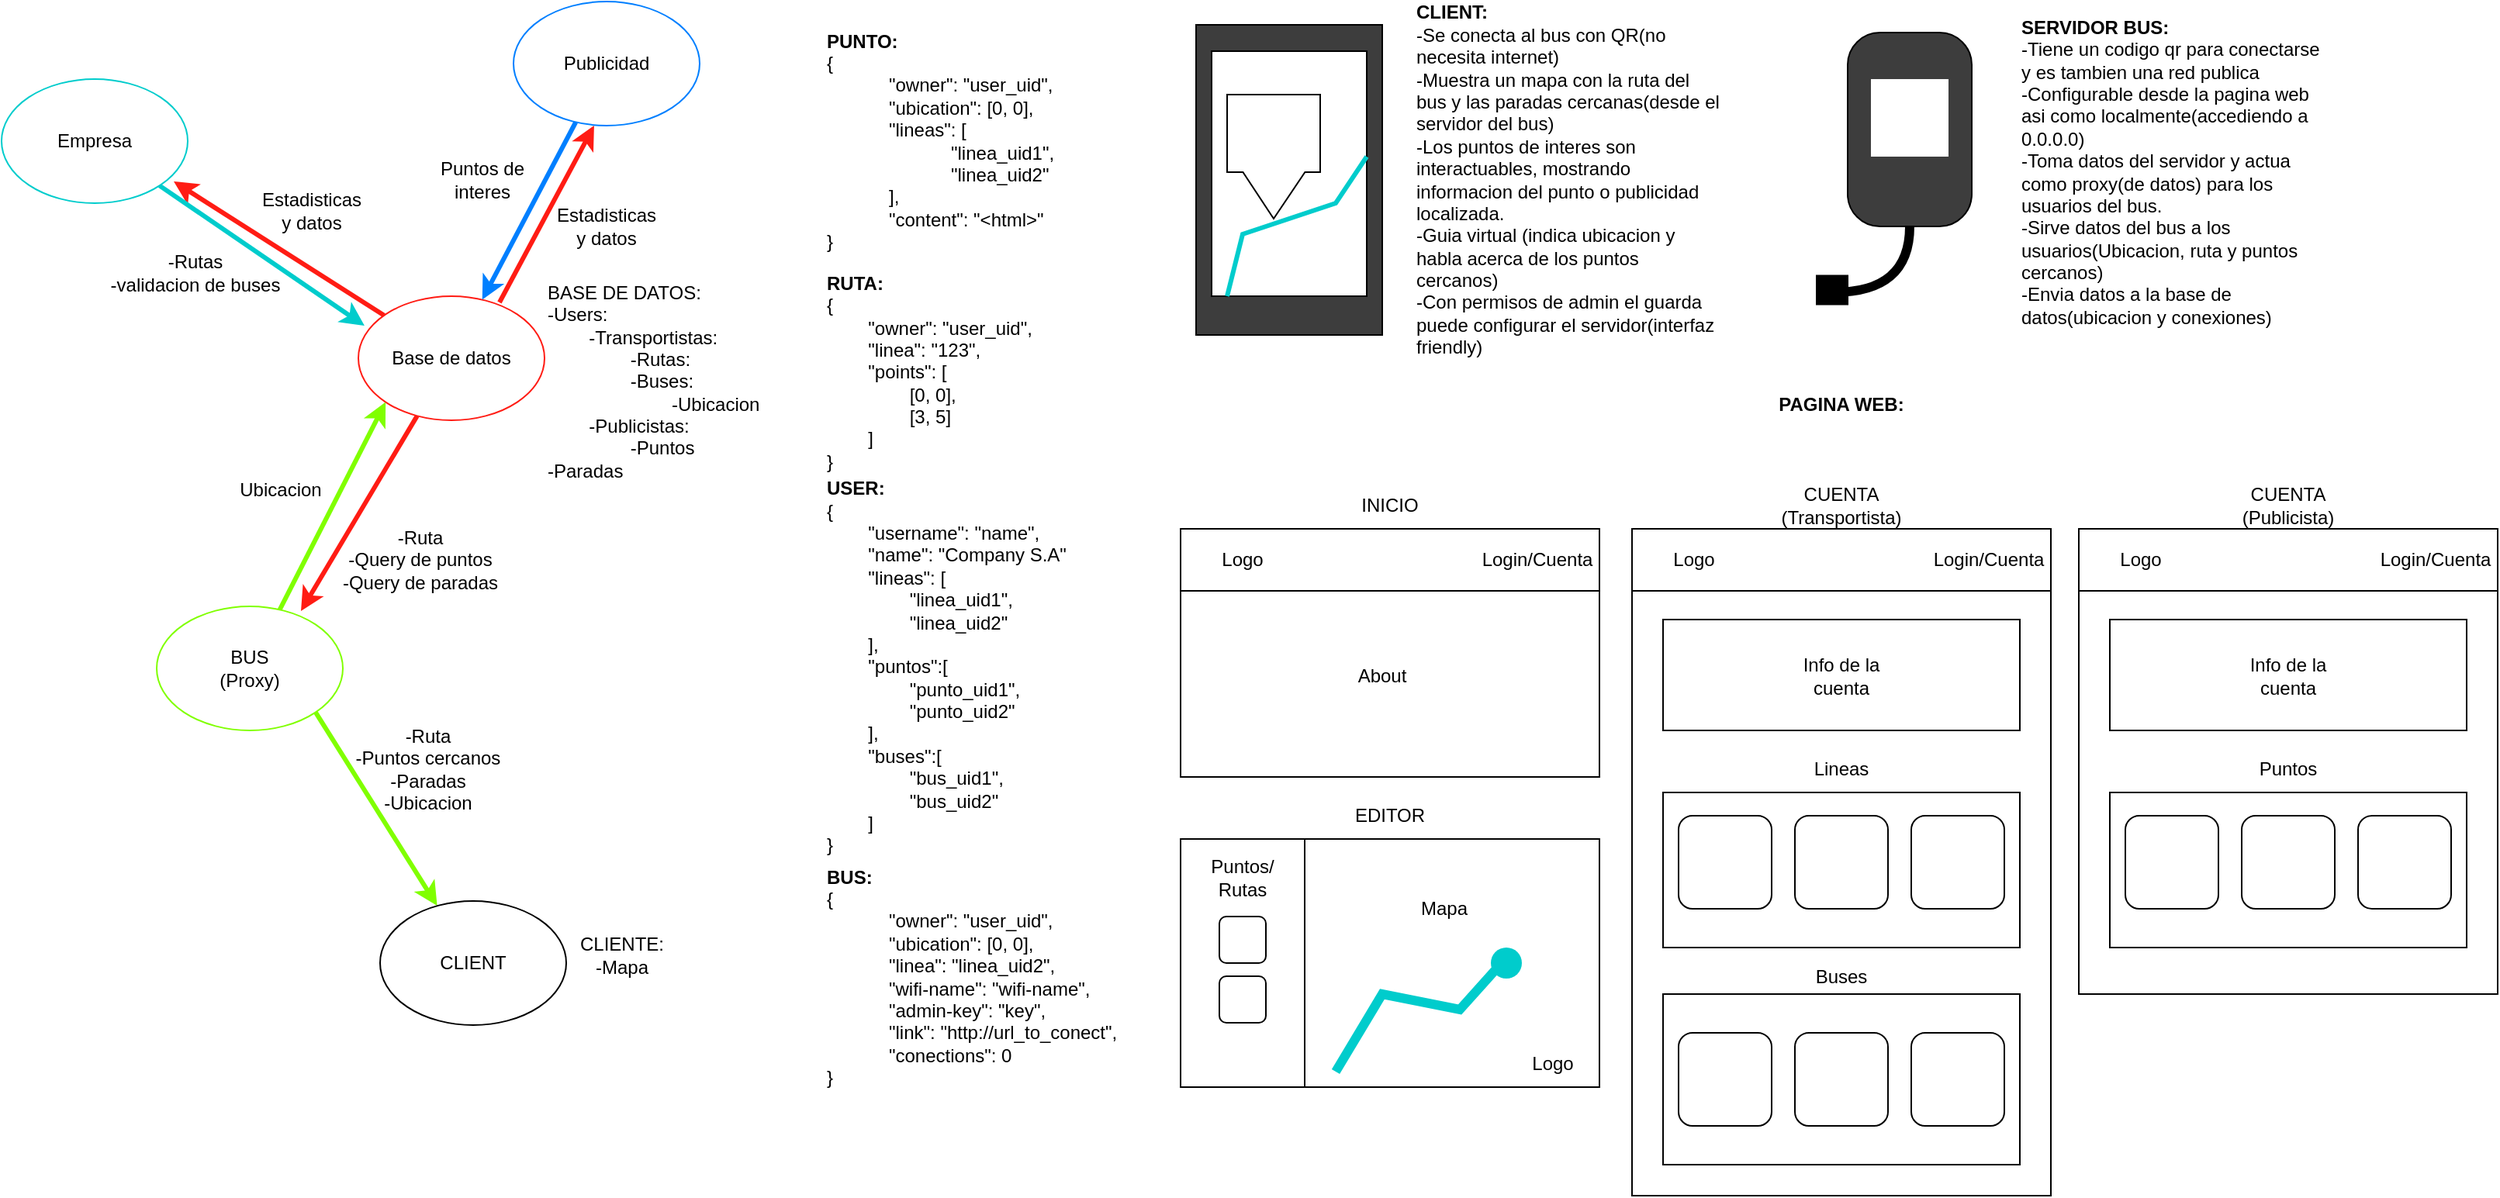 <mxfile version="16.5.5" type="device"><diagram id="FRFvNIAA81rTKr8TYjUV" name="Page-1"><mxGraphModel dx="945" dy="1737" grid="1" gridSize="10" guides="1" tooltips="1" connect="1" arrows="1" fold="1" page="1" pageScale="1" pageWidth="827" pageHeight="1169" math="0" shadow="0"><root><mxCell id="0"/><mxCell id="1" parent="0"/><mxCell id="7o7C6AiBNBhLWM8b1kE6-5" style="edgeStyle=none;rounded=0;orthogonalLoop=1;jettySize=auto;html=1;entryX=0.775;entryY=0.038;entryDx=0;entryDy=0;entryPerimeter=0;strokeWidth=3;strokeColor=#FF1C14;" parent="1" source="7o7C6AiBNBhLWM8b1kE6-1" target="7o7C6AiBNBhLWM8b1kE6-2" edge="1"><mxGeometry relative="1" as="geometry"/></mxCell><mxCell id="7o7C6AiBNBhLWM8b1kE6-18" style="edgeStyle=none;rounded=0;orthogonalLoop=1;jettySize=auto;html=1;entryX=0.925;entryY=0.825;entryDx=0;entryDy=0;entryPerimeter=0;strokeWidth=3;strokeColor=#FF1C14;" parent="1" source="7o7C6AiBNBhLWM8b1kE6-1" target="7o7C6AiBNBhLWM8b1kE6-16" edge="1"><mxGeometry relative="1" as="geometry"><mxPoint x="190" y="-40" as="targetPoint"/></mxGeometry></mxCell><mxCell id="7o7C6AiBNBhLWM8b1kE6-23" style="edgeStyle=none;rounded=0;orthogonalLoop=1;jettySize=auto;html=1;entryX=0.433;entryY=1;entryDx=0;entryDy=0;entryPerimeter=0;exitX=0.758;exitY=0.05;exitDx=0;exitDy=0;exitPerimeter=0;strokeWidth=3;strokeColor=#FF1C14;" parent="1" source="7o7C6AiBNBhLWM8b1kE6-1" target="7o7C6AiBNBhLWM8b1kE6-21" edge="1"><mxGeometry relative="1" as="geometry"/></mxCell><mxCell id="7o7C6AiBNBhLWM8b1kE6-1" value="Base de datos" style="ellipse;whiteSpace=wrap;html=1;strokeColor=#FF1C14;" parent="1" vertex="1"><mxGeometry x="250" y="30" width="120" height="80" as="geometry"/></mxCell><mxCell id="7o7C6AiBNBhLWM8b1kE6-4" style="rounded=0;orthogonalLoop=1;jettySize=auto;html=1;exitX=1;exitY=1;exitDx=0;exitDy=0;strokeWidth=3;strokeColor=#80FF00;" parent="1" source="7o7C6AiBNBhLWM8b1kE6-2" target="7o7C6AiBNBhLWM8b1kE6-3" edge="1"><mxGeometry relative="1" as="geometry"/></mxCell><mxCell id="7o7C6AiBNBhLWM8b1kE6-6" style="edgeStyle=none;rounded=0;orthogonalLoop=1;jettySize=auto;html=1;entryX=0;entryY=1;entryDx=0;entryDy=0;fontColor=#80FF00;strokeColor=#80FF00;strokeWidth=3;" parent="1" source="7o7C6AiBNBhLWM8b1kE6-2" target="7o7C6AiBNBhLWM8b1kE6-1" edge="1"><mxGeometry relative="1" as="geometry"/></mxCell><mxCell id="7o7C6AiBNBhLWM8b1kE6-2" value="BUS&lt;br&gt;(Proxy)" style="ellipse;whiteSpace=wrap;html=1;fillColor=#FFFFFF;strokeColor=#80FF00;" parent="1" vertex="1"><mxGeometry x="120" y="230" width="120" height="80" as="geometry"/></mxCell><mxCell id="7o7C6AiBNBhLWM8b1kE6-3" value="CLIENT" style="ellipse;whiteSpace=wrap;html=1;" parent="1" vertex="1"><mxGeometry x="264" y="420" width="120" height="80" as="geometry"/></mxCell><mxCell id="7o7C6AiBNBhLWM8b1kE6-8" value="BASE DE DATOS:&lt;br&gt;-Users:&lt;br&gt;&lt;span style=&quot;white-space: pre&quot;&gt;&#9;&lt;/span&gt;-Transportistas:&lt;br&gt;&lt;span style=&quot;white-space: pre&quot;&gt;&#9;&lt;span style=&quot;white-space: pre&quot;&gt;&#9;&lt;/span&gt;&lt;/span&gt;-Rutas:&lt;br&gt;&lt;span style=&quot;white-space: pre&quot;&gt;&#9;&lt;span style=&quot;white-space: pre&quot;&gt;&#9;&lt;/span&gt;&lt;/span&gt;-Buses:&lt;br&gt;&lt;span style=&quot;white-space: pre&quot;&gt;&#9;&lt;/span&gt;&lt;span style=&quot;white-space: pre&quot;&gt;&#9;&lt;span style=&quot;white-space: pre&quot;&gt;&#9;&lt;/span&gt;&lt;/span&gt;-Ubicacion&lt;br&gt;&lt;span style=&quot;white-space: pre&quot;&gt;&#9;&lt;/span&gt;-Publicistas:&lt;br&gt;&lt;span style=&quot;white-space: pre&quot;&gt;&#9;&lt;/span&gt;&lt;span style=&quot;white-space: pre&quot;&gt;&#9;&lt;/span&gt;-Puntos&lt;br&gt;-Paradas" style="text;html=1;strokeColor=none;fillColor=none;align=left;verticalAlign=middle;whiteSpace=wrap;rounded=0;" parent="1" vertex="1"><mxGeometry x="370" y="30" width="150" height="110" as="geometry"/></mxCell><mxCell id="7o7C6AiBNBhLWM8b1kE6-9" style="edgeStyle=none;rounded=0;orthogonalLoop=1;jettySize=auto;html=1;exitX=1;exitY=0.5;exitDx=0;exitDy=0;" parent="1" source="7o7C6AiBNBhLWM8b1kE6-8" target="7o7C6AiBNBhLWM8b1kE6-8" edge="1"><mxGeometry relative="1" as="geometry"/></mxCell><mxCell id="7o7C6AiBNBhLWM8b1kE6-10" value="Ubicacion" style="text;html=1;strokeColor=none;fillColor=none;align=center;verticalAlign=middle;whiteSpace=wrap;rounded=0;" parent="1" vertex="1"><mxGeometry x="170" y="140" width="60" height="30" as="geometry"/></mxCell><mxCell id="7o7C6AiBNBhLWM8b1kE6-11" value="-Ruta&lt;br&gt;-Query de puntos&lt;br&gt;-Query de paradas" style="text;html=1;strokeColor=none;fillColor=none;align=center;verticalAlign=middle;whiteSpace=wrap;rounded=0;" parent="1" vertex="1"><mxGeometry x="230" y="180" width="120" height="40" as="geometry"/></mxCell><mxCell id="7o7C6AiBNBhLWM8b1kE6-13" value="-Ruta&lt;br&gt;-Puntos cercanos&lt;br&gt;-Paradas&lt;br&gt;-Ubicacion" style="text;html=1;strokeColor=none;fillColor=none;align=center;verticalAlign=middle;whiteSpace=wrap;rounded=0;" parent="1" vertex="1"><mxGeometry x="240" y="310" width="110" height="50" as="geometry"/></mxCell><mxCell id="7o7C6AiBNBhLWM8b1kE6-14" value="CLIENTE:&lt;br&gt;-Mapa" style="text;html=1;strokeColor=none;fillColor=none;align=center;verticalAlign=middle;whiteSpace=wrap;rounded=0;" parent="1" vertex="1"><mxGeometry x="390" y="440" width="60" height="30" as="geometry"/></mxCell><mxCell id="7o7C6AiBNBhLWM8b1kE6-15" value="&lt;b&gt;RUTA:&lt;br&gt;&lt;/b&gt;{&lt;br&gt;&lt;span style=&quot;white-space: pre&quot;&gt;&#9;&lt;/span&gt;&quot;owner&quot;: &quot;user_uid&quot;,&lt;br&gt;&lt;span style=&quot;white-space: pre&quot;&gt;&#9;&lt;/span&gt;&quot;linea&quot;: &quot;123&quot;,&lt;br&gt;&lt;span style=&quot;white-space: pre&quot;&gt;&#9;&lt;/span&gt;&quot;points&quot;: [&lt;br&gt;&lt;span style=&quot;white-space: pre&quot;&gt;&#9;&lt;/span&gt;&lt;span style=&quot;white-space: pre&quot;&gt;&#9;&lt;/span&gt;[0, 0],&lt;br&gt;&lt;span style=&quot;white-space: pre&quot;&gt;&#9;&lt;/span&gt;&lt;span style=&quot;white-space: pre&quot;&gt;&#9;&lt;/span&gt;[3, 5]&lt;br&gt;&lt;span style=&quot;white-space: pre&quot;&gt;&#9;&lt;/span&gt;]&lt;br&gt;}" style="text;html=1;strokeColor=none;fillColor=none;align=left;verticalAlign=middle;whiteSpace=wrap;rounded=0;" parent="1" vertex="1"><mxGeometry x="550" y="20" width="140" height="117" as="geometry"/></mxCell><mxCell id="7o7C6AiBNBhLWM8b1kE6-17" style="edgeStyle=none;rounded=0;orthogonalLoop=1;jettySize=auto;html=1;entryX=0.033;entryY=0.238;entryDx=0;entryDy=0;entryPerimeter=0;strokeWidth=3;strokeColor=#00CCCC;fillColor=#d5e8d4;" parent="1" source="7o7C6AiBNBhLWM8b1kE6-16" target="7o7C6AiBNBhLWM8b1kE6-1" edge="1"><mxGeometry relative="1" as="geometry"/></mxCell><mxCell id="7o7C6AiBNBhLWM8b1kE6-16" value="Empresa" style="ellipse;whiteSpace=wrap;html=1;strokeColor=#00CCCC;" parent="1" vertex="1"><mxGeometry x="20" y="-110" width="120" height="80" as="geometry"/></mxCell><mxCell id="7o7C6AiBNBhLWM8b1kE6-19" value="Estadisticas y datos" style="text;html=1;strokeColor=none;fillColor=none;align=center;verticalAlign=middle;whiteSpace=wrap;rounded=0;" parent="1" vertex="1"><mxGeometry x="190" y="-40" width="60" height="30" as="geometry"/></mxCell><mxCell id="7o7C6AiBNBhLWM8b1kE6-20" value="-Rutas&lt;br&gt;-validacion de buses" style="text;html=1;strokeColor=none;fillColor=none;align=center;verticalAlign=middle;whiteSpace=wrap;rounded=0;" parent="1" vertex="1"><mxGeometry x="70" width="150" height="30" as="geometry"/></mxCell><mxCell id="7o7C6AiBNBhLWM8b1kE6-22" style="edgeStyle=none;rounded=0;orthogonalLoop=1;jettySize=auto;html=1;strokeWidth=3;strokeColor=#007FFF;" parent="1" source="7o7C6AiBNBhLWM8b1kE6-21" target="7o7C6AiBNBhLWM8b1kE6-1" edge="1"><mxGeometry relative="1" as="geometry"/></mxCell><mxCell id="7o7C6AiBNBhLWM8b1kE6-21" value="Publicidad" style="ellipse;whiteSpace=wrap;html=1;fillColor=#FFFFFF;strokeColor=#007FFF;" parent="1" vertex="1"><mxGeometry x="350" y="-160" width="120" height="80" as="geometry"/></mxCell><mxCell id="7o7C6AiBNBhLWM8b1kE6-24" value="Estadisticas y datos" style="text;html=1;strokeColor=none;fillColor=none;align=center;verticalAlign=middle;whiteSpace=wrap;rounded=0;" parent="1" vertex="1"><mxGeometry x="380" y="-30" width="60" height="30" as="geometry"/></mxCell><mxCell id="7o7C6AiBNBhLWM8b1kE6-25" value="Puntos de interes" style="text;html=1;strokeColor=none;fillColor=none;align=center;verticalAlign=middle;whiteSpace=wrap;rounded=0;" parent="1" vertex="1"><mxGeometry x="300" y="-60" width="60" height="30" as="geometry"/></mxCell><mxCell id="7o7C6AiBNBhLWM8b1kE6-26" value="&lt;b&gt;PUNTO:&lt;br&gt;&lt;/b&gt;{&lt;br&gt;&lt;span&gt;&#9;&lt;/span&gt;&lt;blockquote style=&quot;margin: 0 0 0 40px ; border: none ; padding: 0px&quot;&gt;&quot;owner&quot;: &quot;user_uid&quot;,&lt;/blockquote&gt;&lt;blockquote style=&quot;margin: 0 0 0 40px ; border: none ; padding: 0px&quot;&gt;&quot;ubication&quot;: [0, 0],&lt;br&gt;&quot;lineas&quot;: [&lt;blockquote style=&quot;margin: 0 0 0 40px ; border: none ; padding: 0px&quot;&gt;&lt;span&gt;&quot;&lt;/span&gt;linea_uid1&quot;,&lt;/blockquote&gt;&lt;blockquote style=&quot;margin: 0 0 0 40px ; border: none ; padding: 0px&quot;&gt;&lt;span&gt;&quot;&lt;/span&gt;linea_uid2&quot;&lt;/blockquote&gt;],&lt;/blockquote&gt;&lt;blockquote style=&quot;margin: 0 0 0 40px ; border: none ; padding: 0px&quot;&gt;&quot;content&quot;: &quot;&amp;lt;html&amp;gt;&quot;&lt;/blockquote&gt;}" style="text;html=1;strokeColor=none;fillColor=none;align=left;verticalAlign=middle;whiteSpace=wrap;rounded=0;" parent="1" vertex="1"><mxGeometry x="550" y="-128.5" width="160" height="117" as="geometry"/></mxCell><mxCell id="7o7C6AiBNBhLWM8b1kE6-27" value="&lt;b&gt;USER:&lt;br&gt;&lt;/b&gt;{&lt;br&gt;&lt;span style=&quot;white-space: pre&quot;&gt;&#9;&lt;/span&gt;&quot;username&quot;: &quot;name&quot;,&lt;br&gt;&lt;span style=&quot;white-space: pre&quot;&gt;&#9;&lt;/span&gt;&quot;name&quot;: &quot;Company S.A&quot;&lt;br&gt;&lt;span style=&quot;white-space: pre&quot;&gt;&#9;&lt;/span&gt;&quot;lineas&quot;: [&lt;br&gt;&lt;span style=&quot;white-space: pre&quot;&gt;&#9;&lt;/span&gt;&lt;span style=&quot;white-space: pre&quot;&gt;&#9;&lt;/span&gt;&quot;linea_uid1&quot;,&lt;br&gt;&lt;span style=&quot;white-space: pre&quot;&gt;&#9;&lt;/span&gt;&lt;span style=&quot;white-space: pre&quot;&gt;&#9;&lt;/span&gt;&quot;linea_uid2&quot;&lt;br&gt;&lt;span style=&quot;white-space: pre&quot;&gt;&#9;&lt;/span&gt;],&lt;br&gt;&lt;span style=&quot;white-space: pre&quot;&gt;&#9;&lt;/span&gt;&quot;puntos&quot;:[&lt;br&gt;&lt;span style=&quot;white-space: pre&quot;&gt;&#9;&lt;/span&gt;&lt;span style=&quot;white-space: pre&quot;&gt;&#9;&lt;/span&gt;&quot;punto_uid1&quot;,&lt;br&gt;&lt;span style=&quot;white-space: pre&quot;&gt;&#9;&lt;/span&gt;&lt;span style=&quot;white-space: pre&quot;&gt;&#9;&lt;/span&gt;&quot;punto_uid2&quot;&lt;br&gt;&lt;span style=&quot;white-space: pre&quot;&gt;&#9;&lt;/span&gt;],&lt;br&gt;&lt;span style=&quot;white-space: pre&quot;&gt;&#9;&lt;/span&gt;&quot;buses&quot;:[&lt;br&gt;&lt;span style=&quot;white-space: pre&quot;&gt;&#9;&lt;/span&gt;&lt;span style=&quot;white-space: pre&quot;&gt;&#9;&lt;/span&gt;&quot;bus_uid1&quot;,&lt;br&gt;&lt;span style=&quot;white-space: pre&quot;&gt;&#9;&lt;/span&gt;&lt;span style=&quot;white-space: pre&quot;&gt;&#9;&lt;/span&gt;&quot;bus_uid2&quot;&lt;br&gt;&lt;span style=&quot;white-space: pre&quot;&gt;&#9;&lt;/span&gt;]&lt;br&gt;}" style="text;html=1;strokeColor=none;fillColor=none;align=left;verticalAlign=middle;whiteSpace=wrap;rounded=0;" parent="1" vertex="1"><mxGeometry x="550" y="210" width="180" height="117" as="geometry"/></mxCell><mxCell id="7o7C6AiBNBhLWM8b1kE6-28" value="&lt;b&gt;BUS:&lt;br&gt;&lt;/b&gt;{&lt;br&gt;&lt;span&gt;&#9;&lt;/span&gt;&lt;blockquote style=&quot;margin: 0 0 0 40px ; border: none ; padding: 0px&quot;&gt;&quot;owner&quot;: &quot;user_uid&quot;,&lt;/blockquote&gt;&lt;blockquote style=&quot;margin: 0 0 0 40px ; border: none ; padding: 0px&quot;&gt;&quot;ubication&quot;: [0, 0],&lt;br&gt;&quot;linea&quot;: &quot;linea_uid2&quot;&lt;span&gt;,&lt;/span&gt;&lt;/blockquote&gt;&lt;blockquote style=&quot;margin: 0 0 0 40px ; border: none ; padding: 0px&quot;&gt;&lt;span&gt;&quot;wifi-name&quot;: &quot;wifi-name&quot;,&lt;/span&gt;&lt;/blockquote&gt;&lt;blockquote style=&quot;margin: 0 0 0 40px ; border: none ; padding: 0px&quot;&gt;&lt;span&gt;&quot;admin-key&quot;: &quot;key&quot;,&lt;/span&gt;&lt;/blockquote&gt;&lt;blockquote style=&quot;margin: 0 0 0 40px ; border: none ; padding: 0px&quot;&gt;&lt;span&gt;&quot;link&quot;: &quot;http://url_to_conect&quot;,&lt;/span&gt;&lt;/blockquote&gt;&lt;blockquote style=&quot;margin: 0 0 0 40px ; border: none ; padding: 0px&quot;&gt;&quot;conections&quot;: 0&lt;/blockquote&gt;}" style="text;html=1;strokeColor=none;fillColor=none;align=left;verticalAlign=middle;whiteSpace=wrap;rounded=0;" parent="1" vertex="1"><mxGeometry x="550" y="410" width="190" height="117" as="geometry"/></mxCell><mxCell id="7o7C6AiBNBhLWM8b1kE6-30" value="" style="rounded=0;whiteSpace=wrap;html=1;fontColor=#80FF00;strokeColor=#000000;fillColor=#3D3D3D;" parent="1" vertex="1"><mxGeometry x="790" y="-145" width="120" height="200" as="geometry"/></mxCell><mxCell id="7o7C6AiBNBhLWM8b1kE6-31" value="" style="rounded=0;whiteSpace=wrap;html=1;fontColor=#80FF00;strokeColor=#000000;fillColor=#FFFFFF;" parent="1" vertex="1"><mxGeometry x="800" y="-128" width="100" height="158" as="geometry"/></mxCell><mxCell id="7o7C6AiBNBhLWM8b1kE6-32" value="" style="endArrow=none;html=1;rounded=0;fontColor=#80FF00;strokeColor=#00CCCC;strokeWidth=3;" parent="1" target="7o7C6AiBNBhLWM8b1kE6-31" edge="1"><mxGeometry width="50" height="50" relative="1" as="geometry"><mxPoint x="810" y="30" as="sourcePoint"/><mxPoint x="850" y="-10" as="targetPoint"/><Array as="points"><mxPoint x="820" y="-10"/><mxPoint x="880" y="-30"/><mxPoint x="900" y="-60"/></Array></mxGeometry></mxCell><mxCell id="7o7C6AiBNBhLWM8b1kE6-36" value="" style="shape=callout;whiteSpace=wrap;html=1;perimeter=calloutPerimeter;fontColor=#80FF00;strokeColor=#000000;fillColor=#FFFFFF;size=30;position=0.17;base=40;" parent="1" vertex="1"><mxGeometry x="810" y="-100" width="60" height="80" as="geometry"/></mxCell><mxCell id="7o7C6AiBNBhLWM8b1kE6-37" value="" style="shape=image;html=1;verticalAlign=top;verticalLabelPosition=bottom;labelBackgroundColor=#ffffff;imageAspect=0;aspect=fixed;image=https://cdn2.iconfinder.com/data/icons/font-awesome/1792/hand-o-down-128.png;fontColor=#80FF00;strokeColor=#000000;fillColor=#FFFFFF;rotation=-210;" parent="1" vertex="1"><mxGeometry x="840" y="-68" width="38" height="38" as="geometry"/></mxCell><mxCell id="7o7C6AiBNBhLWM8b1kE6-38" value="&lt;b&gt;CLIENT:&lt;br&gt;&lt;/b&gt;-Se conecta al bus con QR(no necesita internet)&lt;br&gt;-Muestra un mapa con la ruta del bus y las paradas cercanas(desde el servidor del bus)&lt;br&gt;-Los puntos de interes son interactuables, mostrando informacion del punto o publicidad localizada.&lt;br&gt;-Guia virtual (indica ubicacion y habla acerca de los puntos cercanos)&lt;br&gt;-Con permisos de admin el guarda puede configurar el servidor(interfaz friendly)" style="text;html=1;align=left;verticalAlign=middle;whiteSpace=wrap;rounded=0;" parent="1" vertex="1"><mxGeometry x="930" y="-150" width="200" height="210" as="geometry"/></mxCell><mxCell id="7o7C6AiBNBhLWM8b1kE6-44" value="" style="group" parent="1" vertex="1" connectable="0"><mxGeometry x="1190" y="-140" width="100" height="175.25" as="geometry"/></mxCell><mxCell id="7o7C6AiBNBhLWM8b1kE6-40" value="" style="rounded=1;whiteSpace=wrap;html=1;fontColor=#80FF00;strokeColor=#000000;fillColor=#3D3D3D;arcSize=26;" parent="7o7C6AiBNBhLWM8b1kE6-44" vertex="1"><mxGeometry x="20" width="80" height="125" as="geometry"/></mxCell><mxCell id="7o7C6AiBNBhLWM8b1kE6-43" value="" style="group" parent="7o7C6AiBNBhLWM8b1kE6-44" vertex="1" connectable="0"><mxGeometry y="156.75" width="20" height="18.5" as="geometry"/></mxCell><mxCell id="7o7C6AiBNBhLWM8b1kE6-41" value="" style="endArrow=none;html=1;rounded=0;fontColor=#80FF00;strokeColor=#000000;strokeWidth=6;edgeStyle=orthogonalEdgeStyle;curved=1;entryX=0.5;entryY=1;entryDx=0;entryDy=0;" parent="7o7C6AiBNBhLWM8b1kE6-43" target="7o7C6AiBNBhLWM8b1kE6-40" edge="1"><mxGeometry width="50" height="50" relative="1" as="geometry"><mxPoint x="10" y="10.75" as="sourcePoint"/><mxPoint x="50" y="-19.25" as="targetPoint"/></mxGeometry></mxCell><mxCell id="7o7C6AiBNBhLWM8b1kE6-42" value="" style="rounded=0;whiteSpace=wrap;html=1;fontColor=#80FF00;strokeColor=#000000;fillColor=#000000;gradientColor=none;" parent="7o7C6AiBNBhLWM8b1kE6-43" vertex="1"><mxGeometry width="20" height="18.5" as="geometry"/></mxCell><mxCell id="7o7C6AiBNBhLWM8b1kE6-52" value="" style="group" parent="7o7C6AiBNBhLWM8b1kE6-44" vertex="1" connectable="0"><mxGeometry x="35" y="30" width="55" height="50" as="geometry"/></mxCell><mxCell id="7o7C6AiBNBhLWM8b1kE6-51" value="" style="whiteSpace=wrap;html=1;aspect=fixed;fontColor=#80FF00;strokeColor=none;fillColor=#FFFFFF;gradientColor=none;" parent="7o7C6AiBNBhLWM8b1kE6-52" vertex="1"><mxGeometry width="50" height="50" as="geometry"/></mxCell><mxCell id="7o7C6AiBNBhLWM8b1kE6-50" value="" style="shape=image;html=1;verticalAlign=top;verticalLabelPosition=bottom;labelBackgroundColor=#ffffff;imageAspect=0;aspect=fixed;image=https://cdn1.iconfinder.com/data/icons/100-basic-for-user-interface/32/68-qr_code-128.png;fontColor=#80FF00;strokeColor=#000000;fillColor=#FFFFFF;gradientColor=none;" parent="7o7C6AiBNBhLWM8b1kE6-52" vertex="1"><mxGeometry width="50" height="50" as="geometry"/></mxCell><mxCell id="7o7C6AiBNBhLWM8b1kE6-53" value="&lt;b&gt;SERVIDOR BUS:&lt;br&gt;&lt;/b&gt;-Tiene un codigo qr para conectarse y es tambien una red publica&lt;br&gt;-Configurable desde la pagina web asi como localmente(accediendo a 0.0.0.0)&lt;br&gt;-Toma datos del servidor y actua como proxy(de datos) para los usuarios del bus.&lt;br&gt;-Sirve datos del bus a los usuarios(Ubicacion, ruta y puntos cercanos)&lt;br&gt;-Envia datos a la base de datos(ubicacion y conexiones)" style="text;html=1;align=left;verticalAlign=middle;whiteSpace=wrap;rounded=0;" parent="1" vertex="1"><mxGeometry x="1320" y="-155" width="200" height="210" as="geometry"/></mxCell><mxCell id="7o7C6AiBNBhLWM8b1kE6-54" value="&lt;font color=&quot;#000000&quot;&gt;&lt;b&gt;PAGINA WEB:&lt;/b&gt;&lt;/font&gt;" style="text;html=1;strokeColor=none;fillColor=none;align=center;verticalAlign=middle;whiteSpace=wrap;rounded=0;fontColor=#80FF00;" parent="1" vertex="1"><mxGeometry x="1151" y="90" width="110" height="20" as="geometry"/></mxCell><mxCell id="7o7C6AiBNBhLWM8b1kE6-55" value="" style="rounded=0;whiteSpace=wrap;html=1;fontColor=#000000;strokeColor=#000000;fillColor=#FFFFFF;gradientColor=none;" parent="1" vertex="1"><mxGeometry x="780" y="180" width="270" height="160" as="geometry"/></mxCell><mxCell id="7o7C6AiBNBhLWM8b1kE6-56" value="" style="rounded=0;whiteSpace=wrap;html=1;fontColor=#000000;strokeColor=#000000;fillColor=#FFFFFF;gradientColor=none;" parent="1" vertex="1"><mxGeometry x="780" y="180" width="270" height="40" as="geometry"/></mxCell><mxCell id="7o7C6AiBNBhLWM8b1kE6-58" value="About" style="text;html=1;strokeColor=none;fillColor=none;align=center;verticalAlign=middle;whiteSpace=wrap;rounded=0;fontColor=#000000;" parent="1" vertex="1"><mxGeometry x="880" y="260" width="60" height="30" as="geometry"/></mxCell><mxCell id="7o7C6AiBNBhLWM8b1kE6-59" value="Login/Cuenta" style="text;html=1;strokeColor=none;fillColor=none;align=center;verticalAlign=middle;whiteSpace=wrap;rounded=0;fontColor=#000000;" parent="1" vertex="1"><mxGeometry x="980" y="185" width="60" height="30" as="geometry"/></mxCell><mxCell id="7o7C6AiBNBhLWM8b1kE6-60" value="Logo" style="text;html=1;strokeColor=none;fillColor=none;align=center;verticalAlign=middle;whiteSpace=wrap;rounded=0;fontColor=#000000;" parent="1" vertex="1"><mxGeometry x="790" y="185" width="60" height="30" as="geometry"/></mxCell><mxCell id="7o7C6AiBNBhLWM8b1kE6-61" value="INICIO" style="text;html=1;strokeColor=none;fillColor=none;align=center;verticalAlign=middle;whiteSpace=wrap;rounded=0;fontColor=#000000;" parent="1" vertex="1"><mxGeometry x="885" y="150" width="60" height="30" as="geometry"/></mxCell><mxCell id="7o7C6AiBNBhLWM8b1kE6-63" value="" style="rounded=0;whiteSpace=wrap;html=1;fontColor=#000000;strokeColor=#000000;fillColor=#FFFFFF;gradientColor=none;" parent="1" vertex="1"><mxGeometry x="1071" y="180" width="270" height="430" as="geometry"/></mxCell><mxCell id="7o7C6AiBNBhLWM8b1kE6-64" value="" style="rounded=0;whiteSpace=wrap;html=1;fontColor=#000000;strokeColor=#000000;fillColor=#FFFFFF;gradientColor=none;" parent="1" vertex="1"><mxGeometry x="1071" y="180" width="270" height="40" as="geometry"/></mxCell><mxCell id="7o7C6AiBNBhLWM8b1kE6-67" value="Logo" style="text;html=1;strokeColor=none;fillColor=none;align=center;verticalAlign=middle;whiteSpace=wrap;rounded=0;fontColor=#000000;" parent="1" vertex="1"><mxGeometry x="1081" y="185" width="60" height="30" as="geometry"/></mxCell><mxCell id="7o7C6AiBNBhLWM8b1kE6-68" value="CUENTA (Transportista)" style="text;html=1;strokeColor=none;fillColor=none;align=center;verticalAlign=middle;whiteSpace=wrap;rounded=0;fontColor=#000000;" parent="1" vertex="1"><mxGeometry x="1176" y="150" width="60" height="30" as="geometry"/></mxCell><mxCell id="7o7C6AiBNBhLWM8b1kE6-69" value="" style="rounded=0;whiteSpace=wrap;html=1;fontColor=#000000;strokeColor=#000000;fillColor=#FFFFFF;gradientColor=none;" parent="1" vertex="1"><mxGeometry x="1091" y="238.5" width="230" height="71.5" as="geometry"/></mxCell><mxCell id="7o7C6AiBNBhLWM8b1kE6-70" value="Info de la cuenta" style="text;html=1;strokeColor=none;fillColor=none;align=center;verticalAlign=middle;whiteSpace=wrap;rounded=0;fontColor=#000000;" parent="1" vertex="1"><mxGeometry x="1176" y="260" width="60" height="30" as="geometry"/></mxCell><mxCell id="7o7C6AiBNBhLWM8b1kE6-71" value="" style="rounded=0;whiteSpace=wrap;html=1;fontColor=#000000;strokeColor=#000000;fillColor=#FFFFFF;gradientColor=none;" parent="1" vertex="1"><mxGeometry x="1091" y="350" width="230" height="100" as="geometry"/></mxCell><mxCell id="7o7C6AiBNBhLWM8b1kE6-72" value="Lineas" style="text;html=1;strokeColor=none;fillColor=none;align=center;verticalAlign=middle;whiteSpace=wrap;rounded=0;fontColor=#000000;" parent="1" vertex="1"><mxGeometry x="1176" y="320" width="60" height="30" as="geometry"/></mxCell><mxCell id="7o7C6AiBNBhLWM8b1kE6-73" value="" style="rounded=0;whiteSpace=wrap;html=1;fontColor=#000000;strokeColor=#000000;fillColor=#FFFFFF;gradientColor=none;" parent="1" vertex="1"><mxGeometry x="1091" y="480" width="230" height="110" as="geometry"/></mxCell><mxCell id="7o7C6AiBNBhLWM8b1kE6-74" value="Buses" style="text;html=1;strokeColor=none;fillColor=none;align=center;verticalAlign=middle;whiteSpace=wrap;rounded=0;fontColor=#000000;" parent="1" vertex="1"><mxGeometry x="1176" y="453.5" width="60" height="30" as="geometry"/></mxCell><mxCell id="7o7C6AiBNBhLWM8b1kE6-75" value="Login/Cuenta" style="text;html=1;strokeColor=none;fillColor=none;align=center;verticalAlign=middle;whiteSpace=wrap;rounded=0;fontColor=#000000;" parent="1" vertex="1"><mxGeometry x="1271" y="185" width="60" height="30" as="geometry"/></mxCell><mxCell id="7o7C6AiBNBhLWM8b1kE6-76" value="" style="rounded=1;whiteSpace=wrap;html=1;fontColor=#000000;strokeColor=#000000;fillColor=#FFFFFF;gradientColor=none;" parent="1" vertex="1"><mxGeometry x="1101" y="365" width="60" height="60" as="geometry"/></mxCell><mxCell id="7o7C6AiBNBhLWM8b1kE6-77" value="" style="rounded=1;whiteSpace=wrap;html=1;fontColor=#000000;strokeColor=#000000;fillColor=#FFFFFF;gradientColor=none;" parent="1" vertex="1"><mxGeometry x="1176" y="365" width="60" height="60" as="geometry"/></mxCell><mxCell id="7o7C6AiBNBhLWM8b1kE6-78" value="" style="rounded=1;whiteSpace=wrap;html=1;fontColor=#000000;strokeColor=#000000;fillColor=#FFFFFF;gradientColor=none;" parent="1" vertex="1"><mxGeometry x="1251" y="365" width="60" height="60" as="geometry"/></mxCell><mxCell id="7o7C6AiBNBhLWM8b1kE6-79" value="" style="rounded=1;whiteSpace=wrap;html=1;fontColor=#000000;strokeColor=#000000;fillColor=#FFFFFF;gradientColor=none;" parent="1" vertex="1"><mxGeometry x="1101" y="505" width="60" height="60" as="geometry"/></mxCell><mxCell id="7o7C6AiBNBhLWM8b1kE6-80" value="" style="rounded=1;whiteSpace=wrap;html=1;fontColor=#000000;strokeColor=#000000;fillColor=#FFFFFF;gradientColor=none;" parent="1" vertex="1"><mxGeometry x="1176" y="505" width="60" height="60" as="geometry"/></mxCell><mxCell id="7o7C6AiBNBhLWM8b1kE6-81" value="" style="rounded=1;whiteSpace=wrap;html=1;fontColor=#000000;strokeColor=#000000;fillColor=#FFFFFF;gradientColor=none;" parent="1" vertex="1"><mxGeometry x="1251" y="505" width="60" height="60" as="geometry"/></mxCell><mxCell id="7o7C6AiBNBhLWM8b1kE6-82" value="" style="rounded=0;whiteSpace=wrap;html=1;fontColor=#000000;strokeColor=#000000;fillColor=#FFFFFF;gradientColor=none;" parent="1" vertex="1"><mxGeometry x="1359" y="180" width="270" height="300" as="geometry"/></mxCell><mxCell id="7o7C6AiBNBhLWM8b1kE6-83" value="" style="rounded=0;whiteSpace=wrap;html=1;fontColor=#000000;strokeColor=#000000;fillColor=#FFFFFF;gradientColor=none;" parent="1" vertex="1"><mxGeometry x="1359" y="180" width="270" height="40" as="geometry"/></mxCell><mxCell id="7o7C6AiBNBhLWM8b1kE6-84" value="Logo" style="text;html=1;strokeColor=none;fillColor=none;align=center;verticalAlign=middle;whiteSpace=wrap;rounded=0;fontColor=#000000;" parent="1" vertex="1"><mxGeometry x="1369" y="185" width="60" height="30" as="geometry"/></mxCell><mxCell id="7o7C6AiBNBhLWM8b1kE6-85" value="CUENTA (Publicista)" style="text;html=1;strokeColor=none;fillColor=none;align=center;verticalAlign=middle;whiteSpace=wrap;rounded=0;fontColor=#000000;" parent="1" vertex="1"><mxGeometry x="1464" y="150" width="60" height="30" as="geometry"/></mxCell><mxCell id="7o7C6AiBNBhLWM8b1kE6-86" value="" style="rounded=0;whiteSpace=wrap;html=1;fontColor=#000000;strokeColor=#000000;fillColor=#FFFFFF;gradientColor=none;" parent="1" vertex="1"><mxGeometry x="1379" y="238.5" width="230" height="71.5" as="geometry"/></mxCell><mxCell id="7o7C6AiBNBhLWM8b1kE6-87" value="Info de la cuenta" style="text;html=1;strokeColor=none;fillColor=none;align=center;verticalAlign=middle;whiteSpace=wrap;rounded=0;fontColor=#000000;" parent="1" vertex="1"><mxGeometry x="1464" y="260" width="60" height="30" as="geometry"/></mxCell><mxCell id="7o7C6AiBNBhLWM8b1kE6-88" value="" style="rounded=0;whiteSpace=wrap;html=1;fontColor=#000000;strokeColor=#000000;fillColor=#FFFFFF;gradientColor=none;" parent="1" vertex="1"><mxGeometry x="1379" y="350" width="230" height="100" as="geometry"/></mxCell><mxCell id="7o7C6AiBNBhLWM8b1kE6-89" value="Puntos" style="text;html=1;strokeColor=none;fillColor=none;align=center;verticalAlign=middle;whiteSpace=wrap;rounded=0;fontColor=#000000;" parent="1" vertex="1"><mxGeometry x="1464" y="320" width="60" height="30" as="geometry"/></mxCell><mxCell id="7o7C6AiBNBhLWM8b1kE6-92" value="Login/Cuenta" style="text;html=1;strokeColor=none;fillColor=none;align=center;verticalAlign=middle;whiteSpace=wrap;rounded=0;fontColor=#000000;" parent="1" vertex="1"><mxGeometry x="1559" y="185" width="60" height="30" as="geometry"/></mxCell><mxCell id="7o7C6AiBNBhLWM8b1kE6-93" value="" style="rounded=1;whiteSpace=wrap;html=1;fontColor=#000000;strokeColor=#000000;fillColor=#FFFFFF;gradientColor=none;" parent="1" vertex="1"><mxGeometry x="1389" y="365" width="60" height="60" as="geometry"/></mxCell><mxCell id="7o7C6AiBNBhLWM8b1kE6-94" value="" style="rounded=1;whiteSpace=wrap;html=1;fontColor=#000000;strokeColor=#000000;fillColor=#FFFFFF;gradientColor=none;" parent="1" vertex="1"><mxGeometry x="1464" y="365" width="60" height="60" as="geometry"/></mxCell><mxCell id="7o7C6AiBNBhLWM8b1kE6-95" value="" style="rounded=1;whiteSpace=wrap;html=1;fontColor=#000000;strokeColor=#000000;fillColor=#FFFFFF;gradientColor=none;" parent="1" vertex="1"><mxGeometry x="1539" y="365" width="60" height="60" as="geometry"/></mxCell><mxCell id="7o7C6AiBNBhLWM8b1kE6-99" value="" style="rounded=0;whiteSpace=wrap;html=1;fontColor=#000000;strokeColor=#000000;fillColor=#FFFFFF;gradientColor=none;" parent="1" vertex="1"><mxGeometry x="780" y="380" width="270" height="160" as="geometry"/></mxCell><mxCell id="7o7C6AiBNBhLWM8b1kE6-101" value="Mapa" style="text;html=1;strokeColor=none;fillColor=none;align=center;verticalAlign=middle;whiteSpace=wrap;rounded=0;fontColor=#000000;" parent="1" vertex="1"><mxGeometry x="920" y="410" width="60" height="30" as="geometry"/></mxCell><mxCell id="7o7C6AiBNBhLWM8b1kE6-103" value="Logo" style="text;html=1;strokeColor=none;fillColor=none;align=center;verticalAlign=middle;whiteSpace=wrap;rounded=0;fontColor=#000000;" parent="1" vertex="1"><mxGeometry x="990" y="510" width="60" height="30" as="geometry"/></mxCell><mxCell id="7o7C6AiBNBhLWM8b1kE6-104" value="EDITOR" style="text;html=1;strokeColor=none;fillColor=none;align=center;verticalAlign=middle;whiteSpace=wrap;rounded=0;fontColor=#000000;" parent="1" vertex="1"><mxGeometry x="885" y="350" width="60" height="30" as="geometry"/></mxCell><mxCell id="7o7C6AiBNBhLWM8b1kE6-105" value="" style="rounded=0;whiteSpace=wrap;html=1;fontFamily=Helvetica;fontSize=12;fontColor=#000000;fillColor=none;gradientColor=none;" parent="1" vertex="1"><mxGeometry x="780" y="380" width="80" height="160" as="geometry"/></mxCell><mxCell id="7o7C6AiBNBhLWM8b1kE6-106" value="Puntos/&lt;br&gt;Rutas" style="text;html=1;strokeColor=none;fillColor=none;align=center;verticalAlign=middle;whiteSpace=wrap;rounded=0;fontFamily=Helvetica;fontSize=12;fontColor=#000000;" parent="1" vertex="1"><mxGeometry x="790" y="390" width="60" height="30" as="geometry"/></mxCell><mxCell id="7o7C6AiBNBhLWM8b1kE6-107" value="" style="rounded=1;whiteSpace=wrap;html=1;fontFamily=Helvetica;fontSize=12;fontColor=#000000;fillColor=none;gradientColor=none;" parent="1" vertex="1"><mxGeometry x="805" y="430" width="30" height="30" as="geometry"/></mxCell><mxCell id="7o7C6AiBNBhLWM8b1kE6-108" value="" style="rounded=1;whiteSpace=wrap;html=1;fontFamily=Helvetica;fontSize=12;fontColor=#000000;fillColor=none;gradientColor=none;" parent="1" vertex="1"><mxGeometry x="805" y="468.5" width="30" height="30" as="geometry"/></mxCell><mxCell id="7o7C6AiBNBhLWM8b1kE6-111" value="" style="ellipse;whiteSpace=wrap;html=1;rounded=0;fontFamily=Helvetica;fontSize=12;fontColor=#000000;fillColor=#00CCCC;gradientColor=none;strokeColor=none;" parent="1" vertex="1"><mxGeometry x="980" y="450" width="20" height="20" as="geometry"/></mxCell><mxCell id="7o7C6AiBNBhLWM8b1kE6-112" value="" style="endArrow=none;html=1;rounded=0;fontFamily=Helvetica;fontSize=12;fontColor=#000000;strokeColor=#00CCCC;strokeWidth=6;entryX=0.132;entryY=0.738;entryDx=0;entryDy=0;entryPerimeter=0;" parent="1" target="7o7C6AiBNBhLWM8b1kE6-111" edge="1"><mxGeometry width="50" height="50" relative="1" as="geometry"><mxPoint x="880" y="530.0" as="sourcePoint"/><mxPoint x="1010.04" y="440.0" as="targetPoint"/><Array as="points"><mxPoint x="910" y="480"/><mxPoint x="960" y="490"/></Array></mxGeometry></mxCell><mxCell id="7o7C6AiBNBhLWM8b1kE6-109" value="" style="shape=image;html=1;verticalAlign=top;verticalLabelPosition=bottom;labelBackgroundColor=#ffffff;imageAspect=0;aspect=fixed;image=https://cdn2.iconfinder.com/data/icons/font-awesome/1792/hand-o-down-128.png;fontColor=#80FF00;strokeColor=#000000;fillColor=#FFFFFF;rotation=-210;" parent="1" vertex="1"><mxGeometry x="980" y="460" width="38" height="38" as="geometry"/></mxCell></root></mxGraphModel></diagram></mxfile>